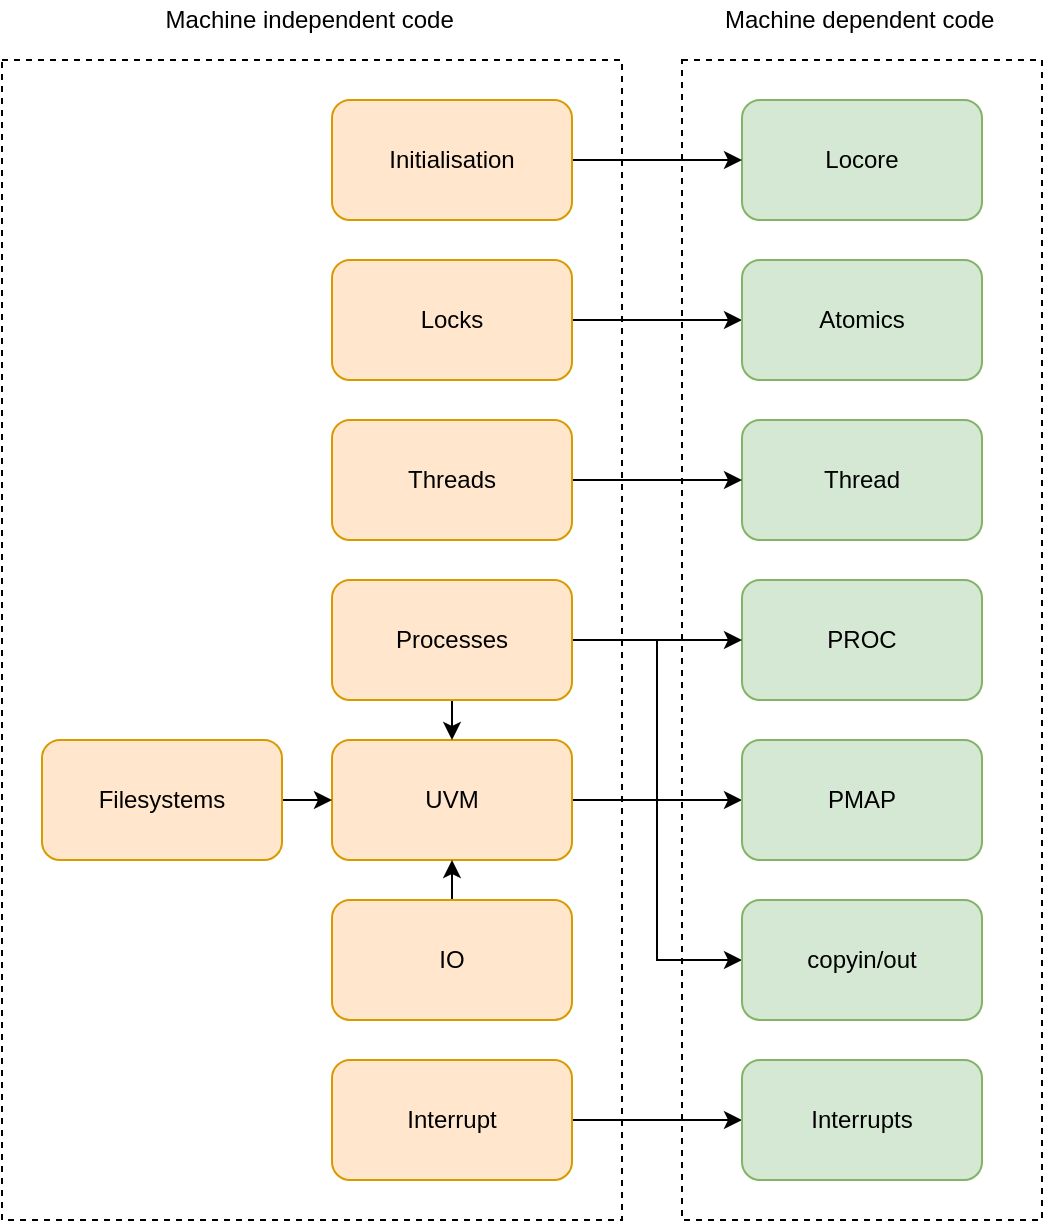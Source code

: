 <mxfile version="18.1.3" type="device"><diagram id="JgCenIBLvRopZwBfUnSa" name="Страница 1"><mxGraphModel dx="1182" dy="835" grid="1" gridSize="10" guides="1" tooltips="1" connect="1" arrows="1" fold="1" page="1" pageScale="1" pageWidth="827" pageHeight="1169" math="0" shadow="0"><root><mxCell id="0"/><mxCell id="1" parent="0"/><mxCell id="tx47LPhrHRiBW_qqd6em-32" value="" style="rounded=0;whiteSpace=wrap;html=1;dashed=1;fillColor=none;" vertex="1" parent="1"><mxGeometry x="410" y="170" width="180" height="580" as="geometry"/></mxCell><mxCell id="tx47LPhrHRiBW_qqd6em-30" value="" style="rounded=0;whiteSpace=wrap;html=1;dashed=1;fillColor=none;" vertex="1" parent="1"><mxGeometry x="70" y="170" width="310" height="580" as="geometry"/></mxCell><mxCell id="Tpd0k0s-_t2bguc98sbg-8" value="Machine independent code&amp;nbsp;" style="text;html=1;resizable=0;autosize=1;align=center;verticalAlign=middle;points=[];fillColor=none;strokeColor=none;rounded=0;" parent="1" vertex="1"><mxGeometry x="145" y="140" width="160" height="20" as="geometry"/></mxCell><mxCell id="Tpd0k0s-_t2bguc98sbg-10" value="Machine dependent code&amp;nbsp;" style="text;html=1;resizable=0;autosize=1;align=center;verticalAlign=middle;points=[];fillColor=none;strokeColor=none;rounded=0;" parent="1" vertex="1"><mxGeometry x="425" y="140" width="150" height="20" as="geometry"/></mxCell><mxCell id="tx47LPhrHRiBW_qqd6em-20" style="edgeStyle=orthogonalEdgeStyle;rounded=0;orthogonalLoop=1;jettySize=auto;html=1;exitX=1;exitY=0.5;exitDx=0;exitDy=0;entryX=0;entryY=0.5;entryDx=0;entryDy=0;" edge="1" parent="1" source="Tpd0k0s-_t2bguc98sbg-11" target="Tpd0k0s-_t2bguc98sbg-15"><mxGeometry relative="1" as="geometry"/></mxCell><mxCell id="Tpd0k0s-_t2bguc98sbg-11" value="UVM" style="rounded=1;whiteSpace=wrap;html=1;fillColor=#ffe6cc;strokeColor=#d79b00;" parent="1" vertex="1"><mxGeometry x="235" y="510" width="120" height="60" as="geometry"/></mxCell><mxCell id="tx47LPhrHRiBW_qqd6em-24" style="edgeStyle=orthogonalEdgeStyle;rounded=0;orthogonalLoop=1;jettySize=auto;html=1;exitX=1;exitY=0.5;exitDx=0;exitDy=0;entryX=0;entryY=0.5;entryDx=0;entryDy=0;" edge="1" parent="1" source="Tpd0k0s-_t2bguc98sbg-12" target="tx47LPhrHRiBW_qqd6em-15"><mxGeometry relative="1" as="geometry"/></mxCell><mxCell id="Tpd0k0s-_t2bguc98sbg-12" value="Interrupt" style="rounded=1;whiteSpace=wrap;html=1;fillColor=#ffe6cc;strokeColor=#d79b00;" parent="1" vertex="1"><mxGeometry x="235" y="670" width="120" height="60" as="geometry"/></mxCell><mxCell id="tx47LPhrHRiBW_qqd6em-23" style="edgeStyle=orthogonalEdgeStyle;rounded=0;orthogonalLoop=1;jettySize=auto;html=1;exitX=1;exitY=0.5;exitDx=0;exitDy=0;entryX=0;entryY=0.5;entryDx=0;entryDy=0;" edge="1" parent="1" source="Tpd0k0s-_t2bguc98sbg-13" target="tx47LPhrHRiBW_qqd6em-2"><mxGeometry relative="1" as="geometry"/></mxCell><mxCell id="Tpd0k0s-_t2bguc98sbg-13" value="&lt;span style=&quot;&quot;&gt;Locks&lt;/span&gt;" style="rounded=1;whiteSpace=wrap;html=1;fillColor=#ffe6cc;strokeColor=#d79b00;" parent="1" vertex="1"><mxGeometry x="235" y="270" width="120" height="60" as="geometry"/></mxCell><mxCell id="Tpd0k0s-_t2bguc98sbg-14" value="Locore" style="rounded=1;whiteSpace=wrap;html=1;fillColor=#d5e8d4;strokeColor=#82b366;" parent="1" vertex="1"><mxGeometry x="440" y="190" width="120" height="60" as="geometry"/></mxCell><mxCell id="Tpd0k0s-_t2bguc98sbg-15" value="PMAP" style="rounded=1;whiteSpace=wrap;html=1;fillColor=#d5e8d4;strokeColor=#82b366;" parent="1" vertex="1"><mxGeometry x="440" y="510" width="120" height="60" as="geometry"/></mxCell><mxCell id="Tpd0k0s-_t2bguc98sbg-16" value="PROC" style="rounded=1;whiteSpace=wrap;html=1;fillColor=#d5e8d4;strokeColor=#82b366;" parent="1" vertex="1"><mxGeometry x="440" y="430" width="120" height="60" as="geometry"/></mxCell><mxCell id="tx47LPhrHRiBW_qqd6em-1" value="Thread" style="rounded=1;whiteSpace=wrap;html=1;fillColor=#d5e8d4;strokeColor=#82b366;" vertex="1" parent="1"><mxGeometry x="440" y="350" width="120" height="60" as="geometry"/></mxCell><mxCell id="tx47LPhrHRiBW_qqd6em-2" value="Atomics" style="rounded=1;whiteSpace=wrap;html=1;fillColor=#d5e8d4;strokeColor=#82b366;" vertex="1" parent="1"><mxGeometry x="440" y="270" width="120" height="60" as="geometry"/></mxCell><mxCell id="tx47LPhrHRiBW_qqd6em-14" style="edgeStyle=orthogonalEdgeStyle;rounded=0;orthogonalLoop=1;jettySize=auto;html=1;exitX=0.5;exitY=0;exitDx=0;exitDy=0;entryX=0.5;entryY=1;entryDx=0;entryDy=0;" edge="1" parent="1" source="tx47LPhrHRiBW_qqd6em-4" target="Tpd0k0s-_t2bguc98sbg-11"><mxGeometry relative="1" as="geometry"/></mxCell><mxCell id="tx47LPhrHRiBW_qqd6em-4" value="IO" style="rounded=1;whiteSpace=wrap;html=1;fillColor=#ffe6cc;strokeColor=#d79b00;" vertex="1" parent="1"><mxGeometry x="235" y="590" width="120" height="60" as="geometry"/></mxCell><mxCell id="tx47LPhrHRiBW_qqd6em-19" style="edgeStyle=orthogonalEdgeStyle;rounded=0;orthogonalLoop=1;jettySize=auto;html=1;exitX=1;exitY=0.5;exitDx=0;exitDy=0;entryX=0;entryY=0.5;entryDx=0;entryDy=0;" edge="1" parent="1" source="tx47LPhrHRiBW_qqd6em-5" target="Tpd0k0s-_t2bguc98sbg-11"><mxGeometry relative="1" as="geometry"/></mxCell><mxCell id="tx47LPhrHRiBW_qqd6em-5" value="Filesystems" style="rounded=1;whiteSpace=wrap;html=1;fillColor=#ffe6cc;strokeColor=#d79b00;" vertex="1" parent="1"><mxGeometry x="90" y="510" width="120" height="60" as="geometry"/></mxCell><mxCell id="tx47LPhrHRiBW_qqd6em-15" value="Interrupts" style="rounded=1;whiteSpace=wrap;html=1;fillColor=#d5e8d4;strokeColor=#82b366;" vertex="1" parent="1"><mxGeometry x="440" y="670" width="120" height="60" as="geometry"/></mxCell><mxCell id="tx47LPhrHRiBW_qqd6em-21" style="edgeStyle=orthogonalEdgeStyle;rounded=0;orthogonalLoop=1;jettySize=auto;html=1;exitX=1;exitY=0.5;exitDx=0;exitDy=0;entryX=0;entryY=0.5;entryDx=0;entryDy=0;" edge="1" parent="1" source="tx47LPhrHRiBW_qqd6em-16" target="Tpd0k0s-_t2bguc98sbg-16"><mxGeometry relative="1" as="geometry"/></mxCell><mxCell id="tx47LPhrHRiBW_qqd6em-28" style="edgeStyle=orthogonalEdgeStyle;rounded=0;orthogonalLoop=1;jettySize=auto;html=1;exitX=1;exitY=0.5;exitDx=0;exitDy=0;entryX=0;entryY=0.5;entryDx=0;entryDy=0;" edge="1" parent="1" source="tx47LPhrHRiBW_qqd6em-16" target="tx47LPhrHRiBW_qqd6em-27"><mxGeometry relative="1" as="geometry"/></mxCell><mxCell id="tx47LPhrHRiBW_qqd6em-29" style="edgeStyle=orthogonalEdgeStyle;rounded=0;orthogonalLoop=1;jettySize=auto;html=1;exitX=0.5;exitY=1;exitDx=0;exitDy=0;entryX=0.5;entryY=0;entryDx=0;entryDy=0;" edge="1" parent="1" source="tx47LPhrHRiBW_qqd6em-16" target="Tpd0k0s-_t2bguc98sbg-11"><mxGeometry relative="1" as="geometry"/></mxCell><mxCell id="tx47LPhrHRiBW_qqd6em-16" value="Processes" style="rounded=1;whiteSpace=wrap;html=1;fillColor=#ffe6cc;strokeColor=#d79b00;" vertex="1" parent="1"><mxGeometry x="235" y="430" width="120" height="60" as="geometry"/></mxCell><mxCell id="tx47LPhrHRiBW_qqd6em-22" style="edgeStyle=orthogonalEdgeStyle;rounded=0;orthogonalLoop=1;jettySize=auto;html=1;exitX=1;exitY=0.5;exitDx=0;exitDy=0;entryX=0;entryY=0.5;entryDx=0;entryDy=0;" edge="1" parent="1" source="tx47LPhrHRiBW_qqd6em-17" target="tx47LPhrHRiBW_qqd6em-1"><mxGeometry relative="1" as="geometry"/></mxCell><mxCell id="tx47LPhrHRiBW_qqd6em-17" value="Threads" style="rounded=1;whiteSpace=wrap;html=1;fillColor=#ffe6cc;strokeColor=#d79b00;" vertex="1" parent="1"><mxGeometry x="235" y="350" width="120" height="60" as="geometry"/></mxCell><mxCell id="tx47LPhrHRiBW_qqd6em-26" style="edgeStyle=orthogonalEdgeStyle;rounded=0;orthogonalLoop=1;jettySize=auto;html=1;exitX=1;exitY=0.5;exitDx=0;exitDy=0;entryX=0;entryY=0.5;entryDx=0;entryDy=0;" edge="1" parent="1" source="tx47LPhrHRiBW_qqd6em-25" target="Tpd0k0s-_t2bguc98sbg-14"><mxGeometry relative="1" as="geometry"/></mxCell><mxCell id="tx47LPhrHRiBW_qqd6em-25" value="&lt;span style=&quot;&quot;&gt;Initialisation&lt;/span&gt;" style="rounded=1;whiteSpace=wrap;html=1;fillColor=#ffe6cc;strokeColor=#d79b00;" vertex="1" parent="1"><mxGeometry x="235" y="190" width="120" height="60" as="geometry"/></mxCell><mxCell id="tx47LPhrHRiBW_qqd6em-27" value="copyin/out" style="rounded=1;whiteSpace=wrap;html=1;fillColor=#d5e8d4;strokeColor=#82b366;" vertex="1" parent="1"><mxGeometry x="440" y="590" width="120" height="60" as="geometry"/></mxCell></root></mxGraphModel></diagram></mxfile>